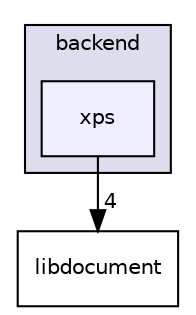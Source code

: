 digraph "evince-master/backend/xps" {
  compound=true
  node [ fontsize="10", fontname="Helvetica"];
  edge [ labelfontsize="10", labelfontname="Helvetica"];
  subgraph clusterdir_df8aa77a9614fb61c4d7f3b0249f87b4 {
    graph [ bgcolor="#ddddee", pencolor="black", label="backend" fontname="Helvetica", fontsize="10", URL="dir_df8aa77a9614fb61c4d7f3b0249f87b4.html"]
  dir_8faf46932065e0d68934ee0715e31db4 [shape=box, label="xps", style="filled", fillcolor="#eeeeff", pencolor="black", URL="dir_8faf46932065e0d68934ee0715e31db4.html"];
  }
  dir_8afe8fb5d511b91003daab0546f13589 [shape=box label="libdocument" URL="dir_8afe8fb5d511b91003daab0546f13589.html"];
  dir_8faf46932065e0d68934ee0715e31db4->dir_8afe8fb5d511b91003daab0546f13589 [headlabel="4", labeldistance=1.5 headhref="dir_000009_000014.html"];
}
